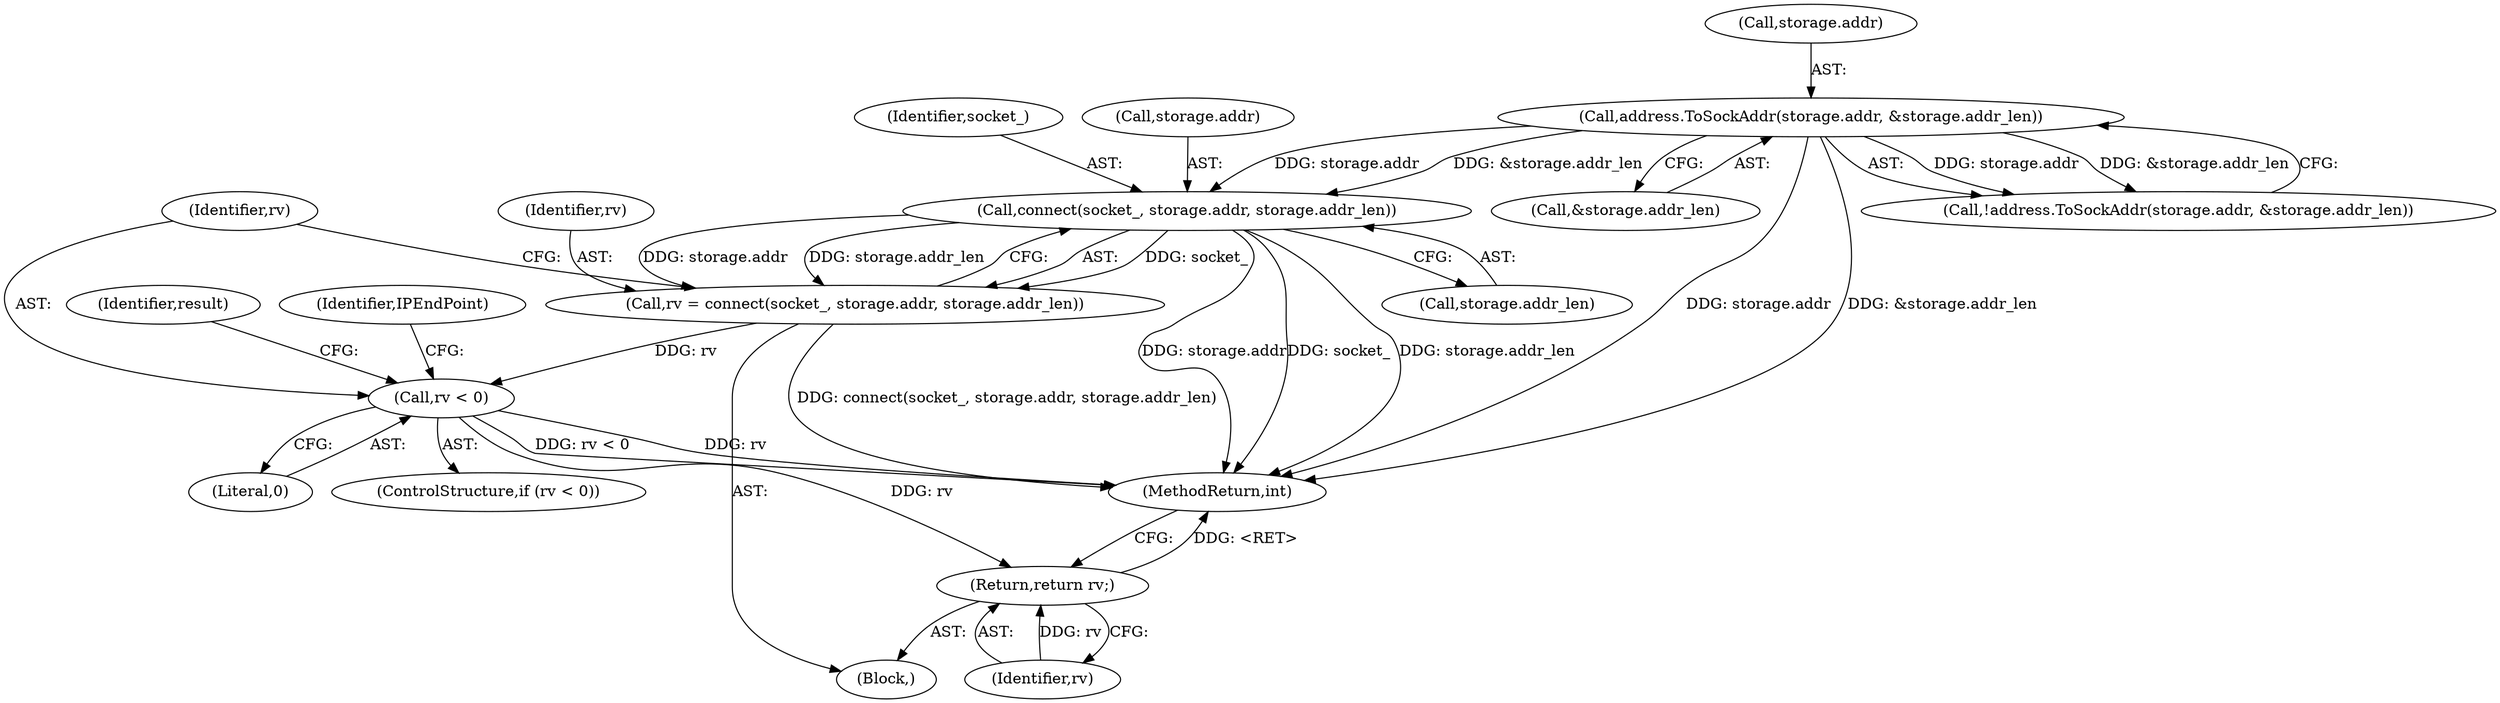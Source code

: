 digraph "0_Chrome_e68fafe04d29810cebe8d25554863b0cae4c1356_2@API" {
"1000169" [label="(Call,connect(socket_, storage.addr, storage.addr_len))"];
"1000157" [label="(Call,address.ToSockAddr(storage.addr, &storage.addr_len))"];
"1000167" [label="(Call,rv = connect(socket_, storage.addr, storage.addr_len))"];
"1000178" [label="(Call,rv < 0)"];
"1000193" [label="(Return,return rv;)"];
"1000102" [label="(Block,)"];
"1000195" [label="(MethodReturn,int)"];
"1000161" [label="(Call,&storage.addr_len)"];
"1000177" [label="(ControlStructure,if (rv < 0))"];
"1000194" [label="(Identifier,rv)"];
"1000192" [label="(Identifier,IPEndPoint)"];
"1000156" [label="(Call,!address.ToSockAddr(storage.addr, &storage.addr_len))"];
"1000170" [label="(Identifier,socket_)"];
"1000174" [label="(Call,storage.addr_len)"];
"1000180" [label="(Literal,0)"];
"1000158" [label="(Call,storage.addr)"];
"1000179" [label="(Identifier,rv)"];
"1000193" [label="(Return,return rv;)"];
"1000167" [label="(Call,rv = connect(socket_, storage.addr, storage.addr_len))"];
"1000168" [label="(Identifier,rv)"];
"1000171" [label="(Call,storage.addr)"];
"1000169" [label="(Call,connect(socket_, storage.addr, storage.addr_len))"];
"1000157" [label="(Call,address.ToSockAddr(storage.addr, &storage.addr_len))"];
"1000184" [label="(Identifier,result)"];
"1000178" [label="(Call,rv < 0)"];
"1000169" -> "1000167"  [label="AST: "];
"1000169" -> "1000174"  [label="CFG: "];
"1000170" -> "1000169"  [label="AST: "];
"1000171" -> "1000169"  [label="AST: "];
"1000174" -> "1000169"  [label="AST: "];
"1000167" -> "1000169"  [label="CFG: "];
"1000169" -> "1000195"  [label="DDG: storage.addr"];
"1000169" -> "1000195"  [label="DDG: socket_"];
"1000169" -> "1000195"  [label="DDG: storage.addr_len"];
"1000169" -> "1000167"  [label="DDG: socket_"];
"1000169" -> "1000167"  [label="DDG: storage.addr"];
"1000169" -> "1000167"  [label="DDG: storage.addr_len"];
"1000157" -> "1000169"  [label="DDG: storage.addr"];
"1000157" -> "1000169"  [label="DDG: &storage.addr_len"];
"1000157" -> "1000156"  [label="AST: "];
"1000157" -> "1000161"  [label="CFG: "];
"1000158" -> "1000157"  [label="AST: "];
"1000161" -> "1000157"  [label="AST: "];
"1000156" -> "1000157"  [label="CFG: "];
"1000157" -> "1000195"  [label="DDG: storage.addr"];
"1000157" -> "1000195"  [label="DDG: &storage.addr_len"];
"1000157" -> "1000156"  [label="DDG: storage.addr"];
"1000157" -> "1000156"  [label="DDG: &storage.addr_len"];
"1000167" -> "1000102"  [label="AST: "];
"1000168" -> "1000167"  [label="AST: "];
"1000179" -> "1000167"  [label="CFG: "];
"1000167" -> "1000195"  [label="DDG: connect(socket_, storage.addr, storage.addr_len)"];
"1000167" -> "1000178"  [label="DDG: rv"];
"1000178" -> "1000177"  [label="AST: "];
"1000178" -> "1000180"  [label="CFG: "];
"1000179" -> "1000178"  [label="AST: "];
"1000180" -> "1000178"  [label="AST: "];
"1000184" -> "1000178"  [label="CFG: "];
"1000192" -> "1000178"  [label="CFG: "];
"1000178" -> "1000195"  [label="DDG: rv < 0"];
"1000178" -> "1000195"  [label="DDG: rv"];
"1000178" -> "1000193"  [label="DDG: rv"];
"1000193" -> "1000102"  [label="AST: "];
"1000193" -> "1000194"  [label="CFG: "];
"1000194" -> "1000193"  [label="AST: "];
"1000195" -> "1000193"  [label="CFG: "];
"1000193" -> "1000195"  [label="DDG: <RET>"];
"1000194" -> "1000193"  [label="DDG: rv"];
}
